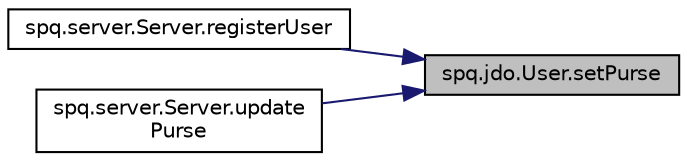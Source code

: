 digraph "spq.jdo.User.setPurse"
{
 // LATEX_PDF_SIZE
  edge [fontname="Helvetica",fontsize="10",labelfontname="Helvetica",labelfontsize="10"];
  node [fontname="Helvetica",fontsize="10",shape=record];
  rankdir="RL";
  Node1 [label="spq.jdo.User.setPurse",height=0.2,width=0.4,color="black", fillcolor="grey75", style="filled", fontcolor="black",tooltip=" "];
  Node1 -> Node2 [dir="back",color="midnightblue",fontsize="10",style="solid",fontname="Helvetica"];
  Node2 [label="spq.server.Server.registerUser",height=0.2,width=0.4,color="black", fillcolor="white", style="filled",URL="$classspq_1_1server_1_1_server.html#a14ac3f5e49e230b828076c5df4079d53",tooltip=" "];
  Node1 -> Node3 [dir="back",color="midnightblue",fontsize="10",style="solid",fontname="Helvetica"];
  Node3 [label="spq.server.Server.update\lPurse",height=0.2,width=0.4,color="black", fillcolor="white", style="filled",URL="$classspq_1_1server_1_1_server.html#a2d0f9eea5c6521a959c88845b66cef88",tooltip=" "];
}
